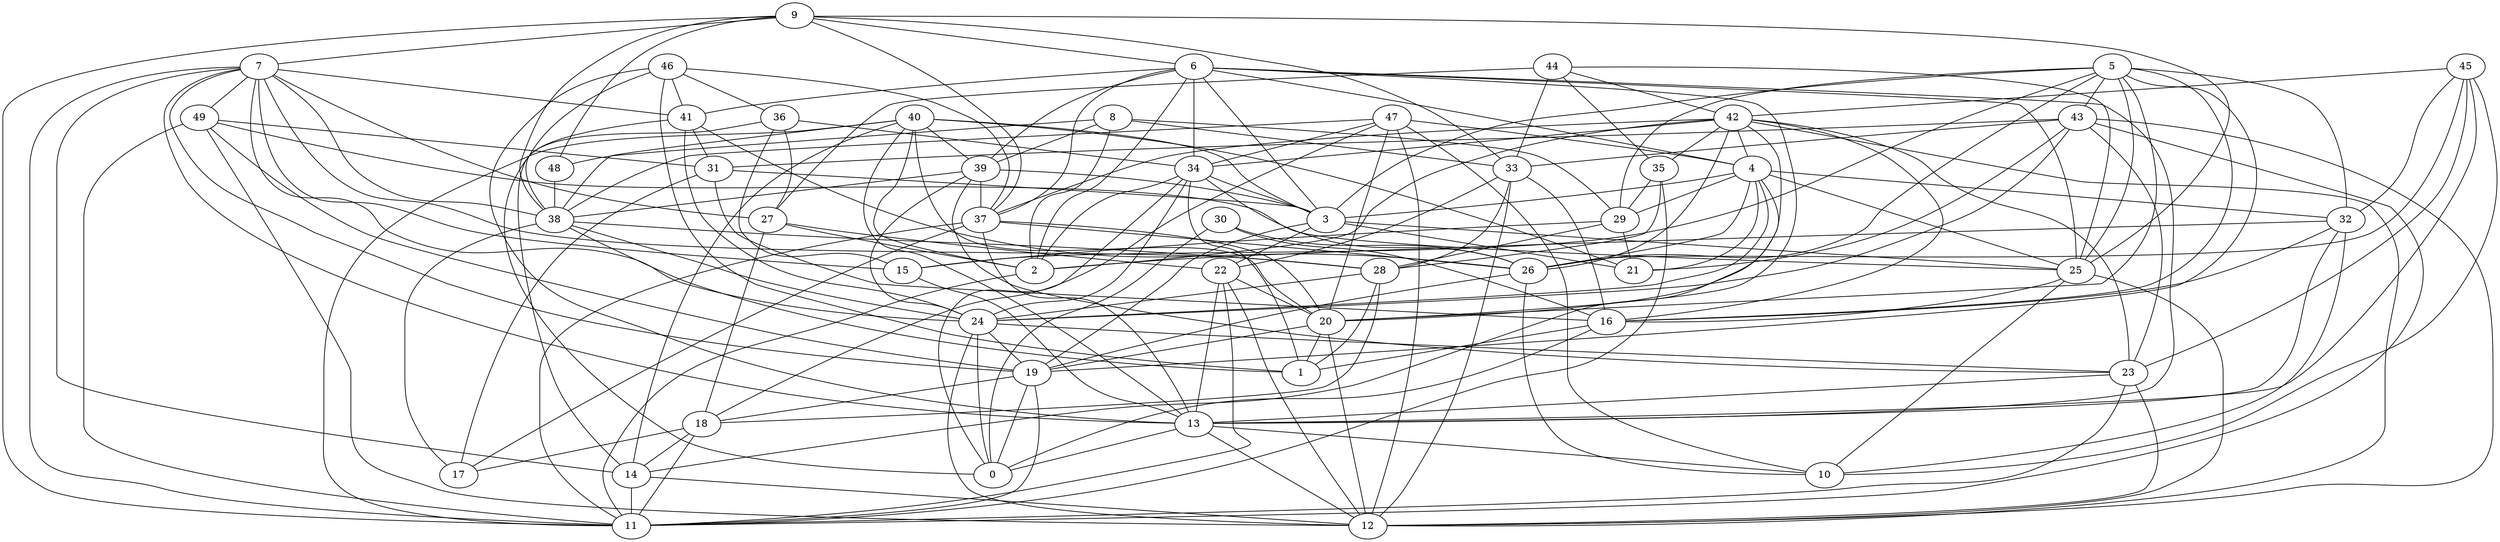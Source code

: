 digraph GG_graph {

subgraph G_graph {
edge [color = black]
"18" -> "17" [dir = none]
"27" -> "22" [dir = none]
"5" -> "29" [dir = none]
"5" -> "26" [dir = none]
"14" -> "11" [dir = none]
"34" -> "0" [dir = none]
"22" -> "13" [dir = none]
"9" -> "7" [dir = none]
"9" -> "48" [dir = none]
"9" -> "37" [dir = none]
"49" -> "12" [dir = none]
"42" -> "20" [dir = none]
"42" -> "26" [dir = none]
"42" -> "2" [dir = none]
"42" -> "37" [dir = none]
"40" -> "39" [dir = none]
"40" -> "38" [dir = none]
"40" -> "13" [dir = none]
"13" -> "12" [dir = none]
"15" -> "13" [dir = none]
"32" -> "13" [dir = none]
"32" -> "2" [dir = none]
"26" -> "10" [dir = none]
"37" -> "17" [dir = none]
"37" -> "11" [dir = none]
"25" -> "10" [dir = none]
"46" -> "36" [dir = none]
"46" -> "1" [dir = none]
"46" -> "41" [dir = none]
"46" -> "37" [dir = none]
"41" -> "24" [dir = none]
"41" -> "0" [dir = none]
"28" -> "1" [dir = none]
"8" -> "2" [dir = none]
"23" -> "13" [dir = none]
"44" -> "35" [dir = none]
"44" -> "33" [dir = none]
"44" -> "42" [dir = none]
"45" -> "10" [dir = none]
"30" -> "26" [dir = none]
"6" -> "41" [dir = none]
"3" -> "19" [dir = none]
"3" -> "22" [dir = none]
"16" -> "1" [dir = none]
"47" -> "4" [dir = none]
"47" -> "38" [dir = none]
"43" -> "21" [dir = none]
"43" -> "31" [dir = none]
"43" -> "12" [dir = none]
"29" -> "15" [dir = none]
"7" -> "11" [dir = none]
"29" -> "21" [dir = none]
"43" -> "11" [dir = none]
"5" -> "25" [dir = none]
"38" -> "1" [dir = none]
"25" -> "16" [dir = none]
"7" -> "19" [dir = none]
"45" -> "26" [dir = none]
"34" -> "26" [dir = none]
"47" -> "18" [dir = none]
"42" -> "23" [dir = none]
"8" -> "48" [dir = none]
"36" -> "27" [dir = none]
"41" -> "26" [dir = none]
"6" -> "39" [dir = none]
"49" -> "25" [dir = none]
"30" -> "0" [dir = none]
"47" -> "12" [dir = none]
"44" -> "25" [dir = none]
"45" -> "13" [dir = none]
"5" -> "16" [dir = none]
"25" -> "12" [dir = none]
"9" -> "6" [dir = none]
"35" -> "28" [dir = none]
"5" -> "32" [dir = none]
"34" -> "1" [dir = none]
"20" -> "1" [dir = none]
"33" -> "12" [dir = none]
"24" -> "23" [dir = none]
"6" -> "2" [dir = none]
"40" -> "11" [dir = none]
"43" -> "33" [dir = none]
"32" -> "16" [dir = none]
"4" -> "25" [dir = none]
"4" -> "26" [dir = none]
"7" -> "15" [dir = none]
"28" -> "24" [dir = none]
"8" -> "33" [dir = none]
"44" -> "27" [dir = none]
"42" -> "12" [dir = none]
"31" -> "3" [dir = none]
"4" -> "32" [dir = none]
"9" -> "38" [dir = none]
"7" -> "13" [dir = none]
"22" -> "20" [dir = none]
"8" -> "39" [dir = none]
"8" -> "29" [dir = none]
"46" -> "38" [dir = none]
"27" -> "18" [dir = none]
"42" -> "34" [dir = none]
"39" -> "38" [dir = none]
"6" -> "4" [dir = none]
"37" -> "13" [dir = none]
"38" -> "24" [dir = none]
"34" -> "3" [dir = none]
"40" -> "20" [dir = none]
"6" -> "34" [dir = none]
"30" -> "16" [dir = none]
"4" -> "24" [dir = none]
"33" -> "16" [dir = none]
"7" -> "41" [dir = none]
"24" -> "0" [dir = none]
"28" -> "18" [dir = none]
"6" -> "25" [dir = none]
"41" -> "31" [dir = none]
"6" -> "13" [dir = none]
"13" -> "0" [dir = none]
"3" -> "21" [dir = none]
"40" -> "14" [dir = none]
"43" -> "24" [dir = none]
"33" -> "28" [dir = none]
"29" -> "28" [dir = none]
"22" -> "11" [dir = none]
"7" -> "24" [dir = none]
"9" -> "25" [dir = none]
"6" -> "37" [dir = none]
"22" -> "12" [dir = none]
"42" -> "35" [dir = none]
"7" -> "27" [dir = none]
"16" -> "0" [dir = none]
"6" -> "20" [dir = none]
"14" -> "12" [dir = none]
"34" -> "24" [dir = none]
"39" -> "37" [dir = none]
"46" -> "13" [dir = none]
"5" -> "43" [dir = none]
"42" -> "4" [dir = none]
"5" -> "3" [dir = none]
"9" -> "33" [dir = none]
"7" -> "28" [dir = none]
"39" -> "3" [dir = none]
"47" -> "34" [dir = none]
"2" -> "11" [dir = none]
"36" -> "14" [dir = none]
"23" -> "11" [dir = none]
"34" -> "2" [dir = none]
"47" -> "10" [dir = none]
"6" -> "3" [dir = none]
"7" -> "49" [dir = none]
"4" -> "14" [dir = none]
"35" -> "11" [dir = none]
"26" -> "19" [dir = none]
"40" -> "2" [dir = none]
"38" -> "17" [dir = none]
"39" -> "23" [dir = none]
"49" -> "19" [dir = none]
"48" -> "38" [dir = none]
"13" -> "10" [dir = none]
"47" -> "20" [dir = none]
"49" -> "31" [dir = none]
"39" -> "24" [dir = none]
"19" -> "18" [dir = none]
"42" -> "16" [dir = none]
"23" -> "12" [dir = none]
"9" -> "11" [dir = none]
"7" -> "14" [dir = none]
"5" -> "20" [dir = none]
"37" -> "20" [dir = none]
"38" -> "28" [dir = none]
"7" -> "38" [dir = none]
"24" -> "19" [dir = none]
"45" -> "23" [dir = none]
"27" -> "2" [dir = none]
"36" -> "15" [dir = none]
"4" -> "29" [dir = none]
"5" -> "15" [dir = none]
"32" -> "10" [dir = none]
"36" -> "34" [dir = none]
"43" -> "23" [dir = none]
"4" -> "21" [dir = none]
"31" -> "16" [dir = none]
"40" -> "3" [dir = none]
"45" -> "42" [dir = none]
"31" -> "17" [dir = none]
"4" -> "3" [dir = none]
"33" -> "22" [dir = none]
"18" -> "14" [dir = none]
"3" -> "25" [dir = none]
"40" -> "21" [dir = none]
"35" -> "29" [dir = none]
"5" -> "19" [dir = none]
"19" -> "11" [dir = none]
"19" -> "0" [dir = none]
"24" -> "12" [dir = none]
"20" -> "12" [dir = none]
"20" -> "19" [dir = none]
"45" -> "32" [dir = none]
"49" -> "11" [dir = none]
"37" -> "26" [dir = none]
"18" -> "11" [dir = none]
}

}
